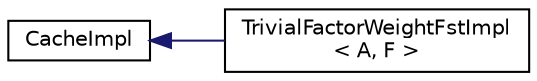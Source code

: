 digraph "Graphical Class Hierarchy"
{
  edge [fontname="Helvetica",fontsize="10",labelfontname="Helvetica",labelfontsize="10"];
  node [fontname="Helvetica",fontsize="10",shape=record];
  rankdir="LR";
  Node0 [label="CacheImpl",height=0.2,width=0.4,color="black", fillcolor="white", style="filled",URL="$classCacheImpl.html"];
  Node0 -> Node1 [dir="back",color="midnightblue",fontsize="10",style="solid",fontname="Helvetica"];
  Node1 [label="TrivialFactorWeightFstImpl\l\< A, F \>",height=0.2,width=0.4,color="black", fillcolor="white", style="filled",URL="$classfst_1_1internal_1_1TrivialFactorWeightFstImpl.html"];
}
